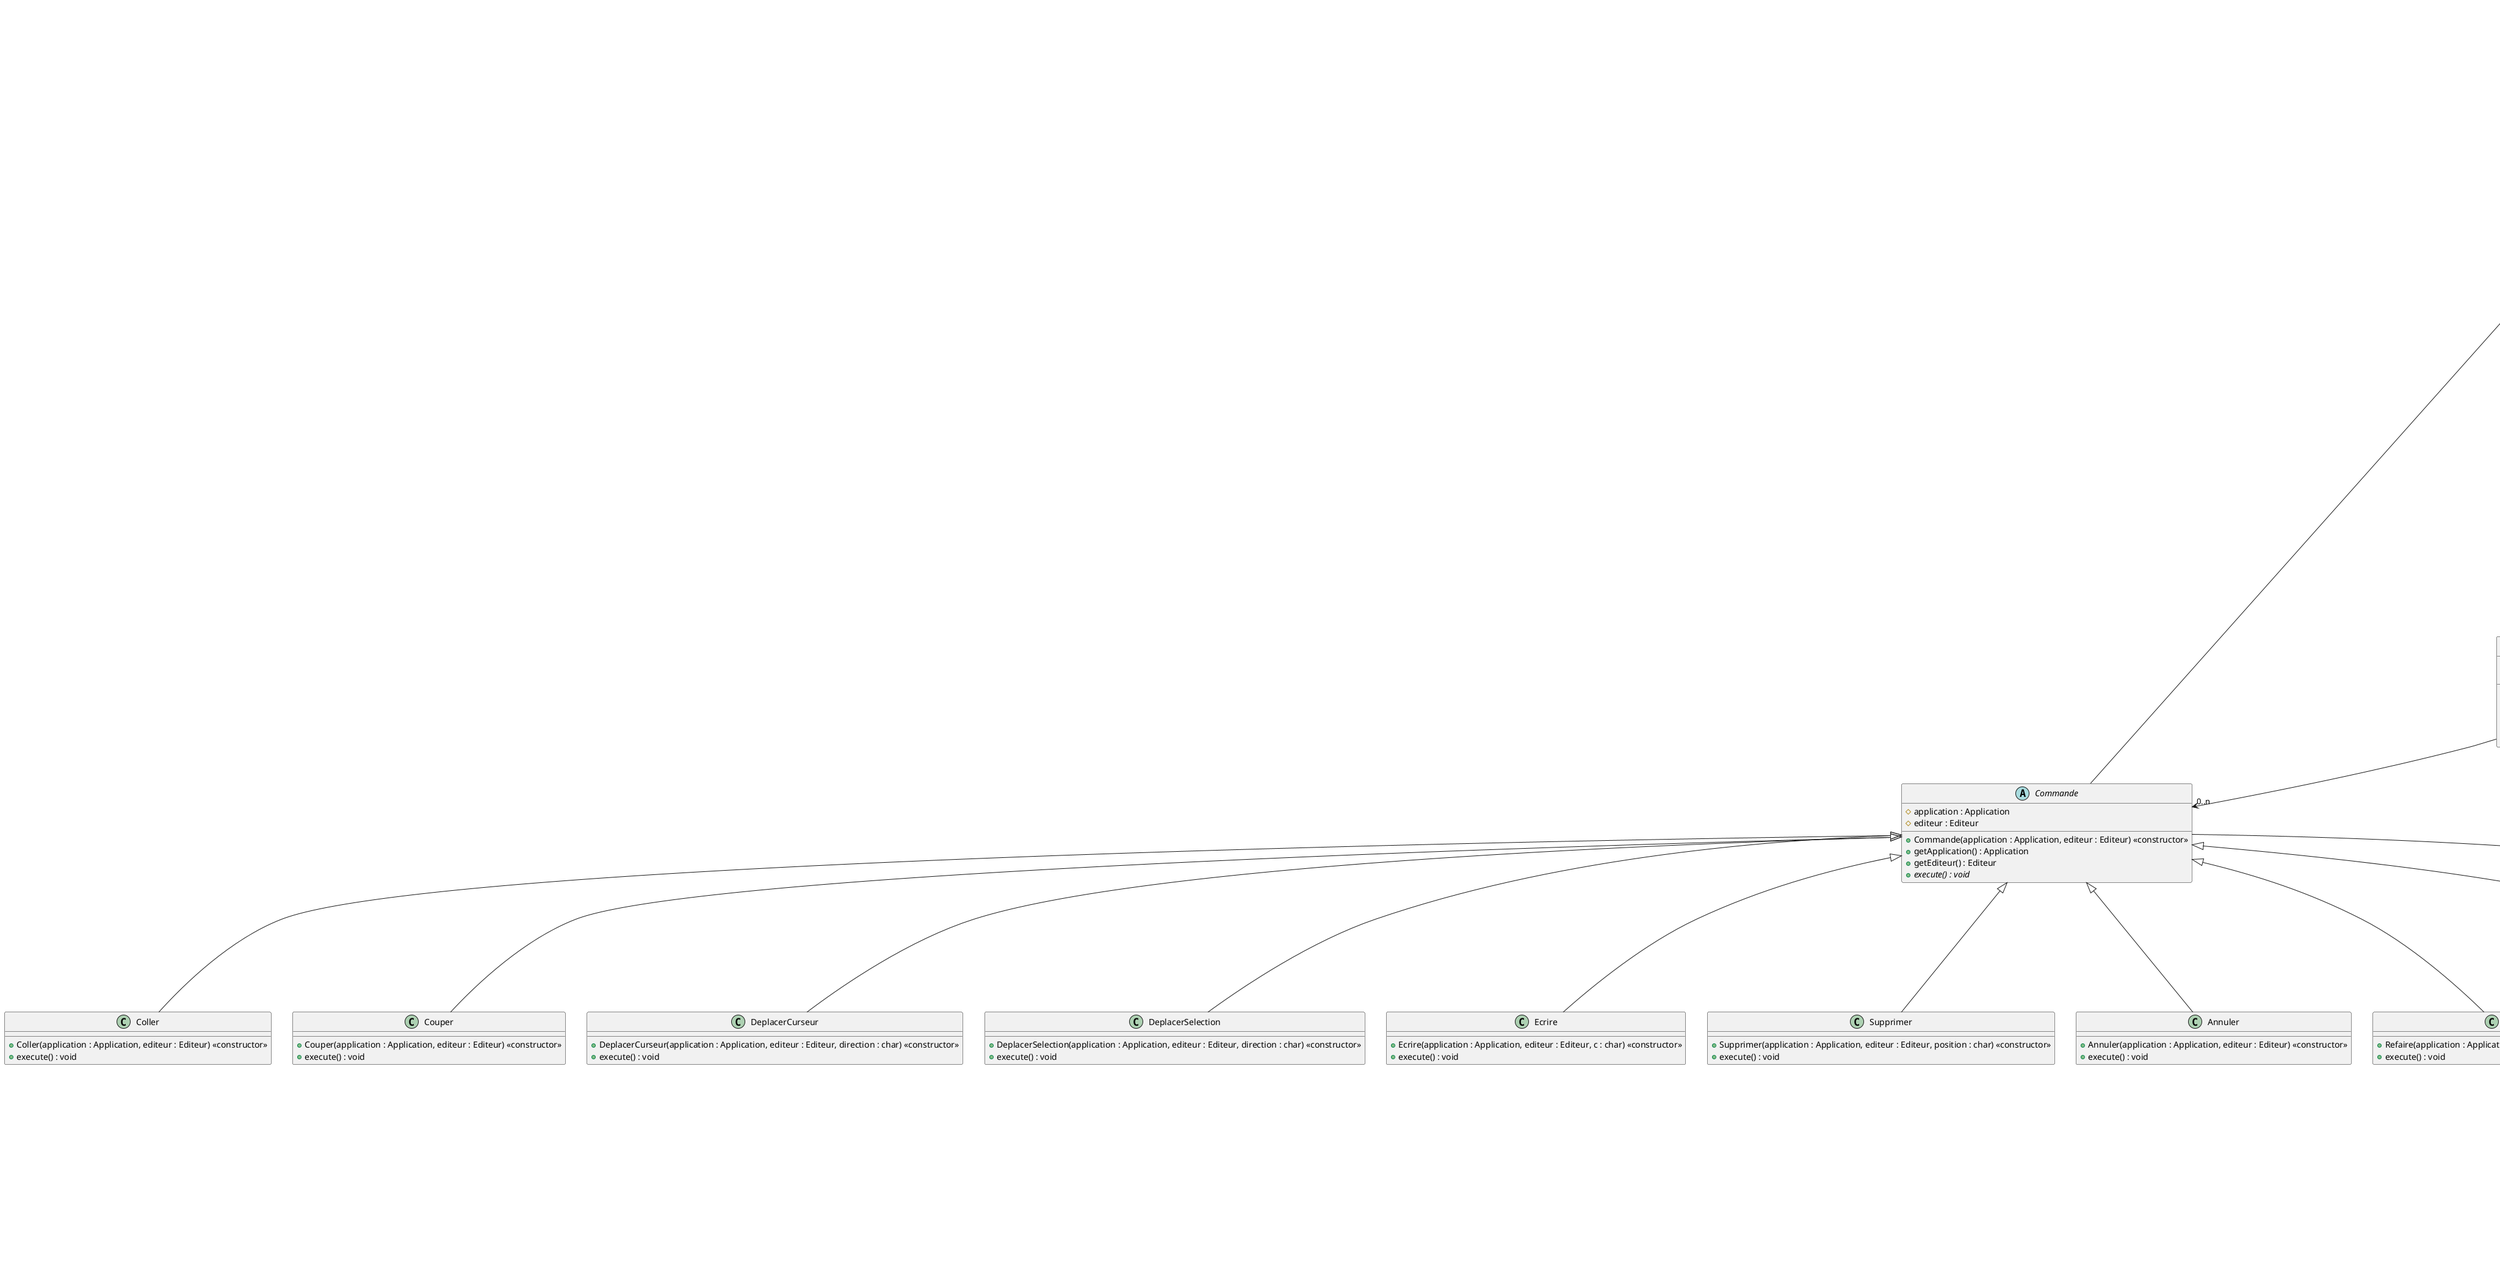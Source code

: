 @startuml classe
class "Application"{
    -clipboard : String
    -editeur : Editeur
    -fenetre : Fenetre
    -mode : String
    -passe : Stack<Memento>
    -future : Stack<Memento>
    +Application() <<constructor>>
    +getClipboard() : String
    +getEditeur() : Editeur
    +getFenetre() : Fenetre
    +getMode() : String
    +getPasse() : Stack<Memento>
    +getFuture() : Stack<Memento>
    +setClipboard(clipboard : String) : void
    +setMode(mode : String) : void
    +popPasse() : Memento
    +popFuture() : Memento
    +pushPasse(m : Memento) : void
    +pushFuture(m : Memento) : void
    +resetFuture() : void
    +pasDePasse() : boolean
    +pasDeFuture() : boolean
    +run() : void
}

class "Fenetre"{
    -application : Application
    -textArea : JTextArea
    -highlighter : Highlighter
    -selectionPainter : HighlightPainter
    -cursorPainter : HighlightPainter
    -selectionTag : Object
    -cursorTag : Object
    +Fenetre(application : Application) <<constructor>>
    +getApplication() : Application
    +getTextArea() : JTextArea
    +getHighlighter() : Highlighter
    +getSelectionPainter() : HighlightPainter
    +getCursorPainter() : HighlightPainter
    +getSelectionTag() : Object
    +getCursorTag() : Object
    +refreshText() : void
    +refreshSelectionHighlight() : void
    +refreshCursorHighlight() : void
    +show() : void
    -initTextArea() : void
}

class "Actionneur"{
    -application : Application
    -fenetre : Fenetre
    +Actionneur(application : Application, fenetre : Fenetre) <<constructor>>
    +keyPressed(e : KeyEvent) : void
    +keyReleased(e : KeyEvent) : void
    +keyTyped(e : KeyEvent) : void
    -isPrintableChar(c : char) : boolean
}

class "Editeur"{
    -texte : StringBuffer
    -curseur : int
    -selection : Selection
    +Editeur() <<constructor>>
    +getTexte() : StringBuffer
    +getCurseur() : int
    +getSelection() : Selection
    +writeChar(c : char) : void
    +deleteChar(position : char) : void
    +moveCurseur(direction : char) : void
    +moveSelection(direction : char) : void
    +resetSelection() : void
    +emptySelection() : boolean
    +getSelectedText() : String
    +setSelectedText(String replacement) : void
    +removeSelectedText() : void
    +getMemento() : Memento
    +setMemento(m : Memento) : void
}

class "Selection"{
    -offset : int
    +Selection() <<constructor>>
    +getOffset() : int
    +setOffset(offset : int) : void
}

abstract class "Commande"{
    #application : Application
    #editeur : Editeur
    +Commande(application : Application, editeur : Editeur) <<constructor>>
    +getApplication() : Application
    +getEditeur() : Editeur
    {abstract}+execute() : void
}

class "Copier"{
    +Copier(application : Application, editeur : Editeur) <<constructor>>
    +execute() : void
}

class "Coller"{
    +Coller(application : Application, editeur : Editeur) <<constructor>>
    +execute() : void
}

class "Couper"{
    +Couper(application : Application, editeur : Editeur) <<constructor>>
    +execute() : void
}

class "DeplacerCurseur"{
    +DeplacerCurseur(application : Application, editeur : Editeur, direction : char) <<constructor>>
    +execute() : void
}

class "DeplacerSelection"{
    +DeplacerSelection(application : Application, editeur : Editeur, direction : char) <<constructor>>
    +execute() : void
}

class "Ecrire"{
    +Ecrire(application : Application, editeur : Editeur, c : char) <<constructor>>
    +execute() : void
}

class "Supprimer"{
    +Supprimer(application : Application, editeur : Editeur, position : char) <<constructor>>
    +execute() : void
}

class "Annuler"{
    +Annuler(application : Application, editeur : Editeur) <<constructor>>
    +execute() : void
}

class "Refaire"{
    +Refaire(application : Application, editeur : Editeur) <<constructor>>
    +execute() : void
}

class "Memento"{
    -texte : StringBuffer
    -curseur : int
    +Memento(texte : StringBuffer, curseur : int) <<constructor>>
    +getTexte() : StringBuffer
    +getCurseur() : int
}

Application *-->"1" Editeur
Application *-->"1" Fenetre
Fenetre -->"1" Actionneur
Fenetre "1"<--*"1" Actionneur
Actionneur -->"0..n" Commande
Actionneur -->"1" Application
Application "1"<-- Commande
Editeur *-->"1" Selection
Application *--> Memento
Editeur --> Memento
Commande -->"1" Editeur
Commande <|-- Copier
Commande <|-- Couper
Commande <|-- Coller
Commande <|-- DeplacerCurseur
Commande <|-- DeplacerSelection
Commande <|-- Ecrire
Commande <|-- Supprimer
Commande <|-- Annuler
Commande <|-- Refaire
@enduml